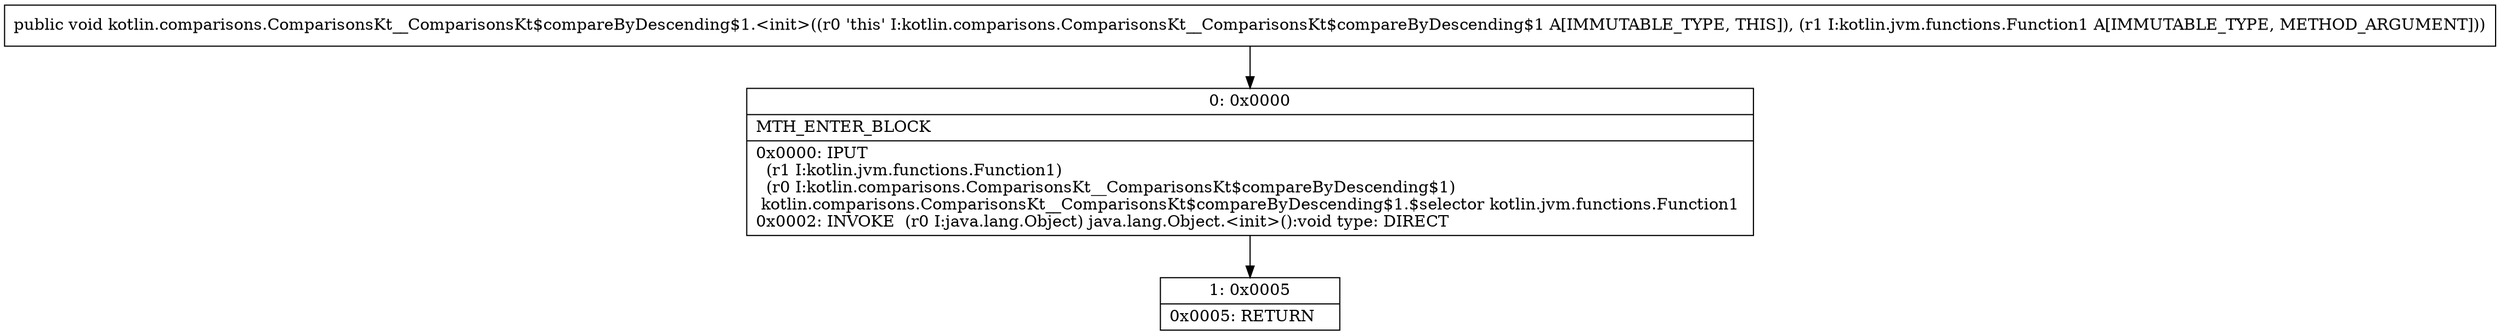 digraph "CFG forkotlin.comparisons.ComparisonsKt__ComparisonsKt$compareByDescending$1.\<init\>(Lkotlin\/jvm\/functions\/Function1;)V" {
Node_0 [shape=record,label="{0\:\ 0x0000|MTH_ENTER_BLOCK\l|0x0000: IPUT  \l  (r1 I:kotlin.jvm.functions.Function1)\l  (r0 I:kotlin.comparisons.ComparisonsKt__ComparisonsKt$compareByDescending$1)\l kotlin.comparisons.ComparisonsKt__ComparisonsKt$compareByDescending$1.$selector kotlin.jvm.functions.Function1 \l0x0002: INVOKE  (r0 I:java.lang.Object) java.lang.Object.\<init\>():void type: DIRECT \l}"];
Node_1 [shape=record,label="{1\:\ 0x0005|0x0005: RETURN   \l}"];
MethodNode[shape=record,label="{public void kotlin.comparisons.ComparisonsKt__ComparisonsKt$compareByDescending$1.\<init\>((r0 'this' I:kotlin.comparisons.ComparisonsKt__ComparisonsKt$compareByDescending$1 A[IMMUTABLE_TYPE, THIS]), (r1 I:kotlin.jvm.functions.Function1 A[IMMUTABLE_TYPE, METHOD_ARGUMENT])) }"];
MethodNode -> Node_0;
Node_0 -> Node_1;
}

